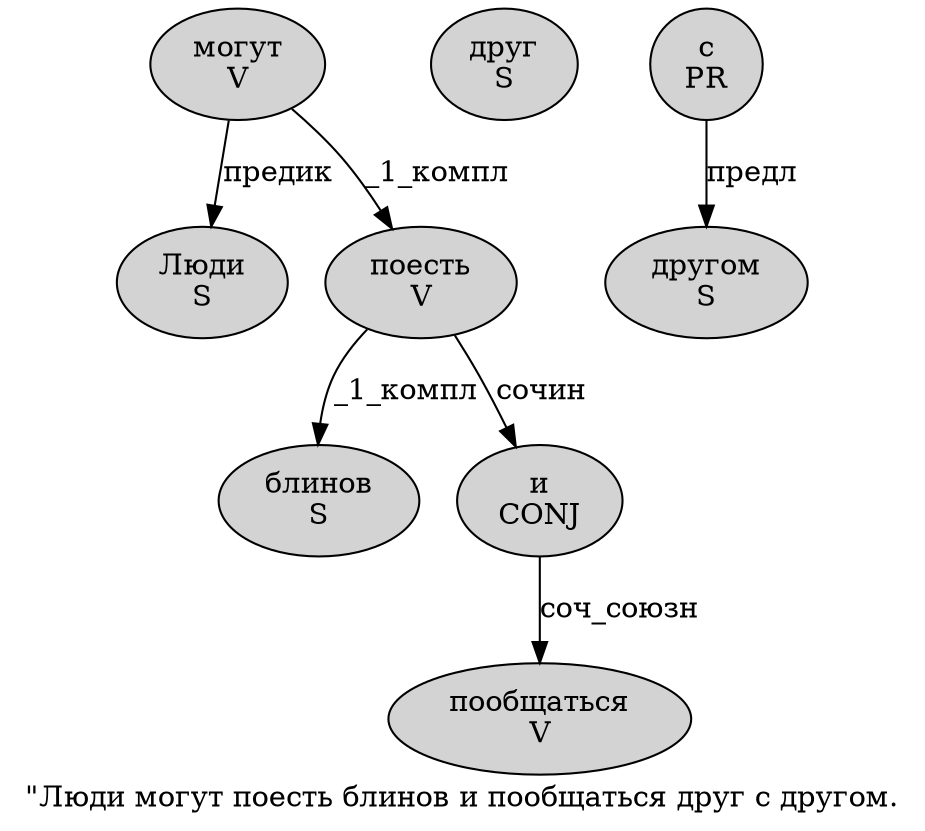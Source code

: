 digraph SENTENCE_741 {
	graph [label="\"Люди могут поесть блинов и пообщаться друг с другом."]
	node [style=filled]
		1 [label="Люди
S" color="" fillcolor=lightgray penwidth=1 shape=ellipse]
		2 [label="могут
V" color="" fillcolor=lightgray penwidth=1 shape=ellipse]
		3 [label="поесть
V" color="" fillcolor=lightgray penwidth=1 shape=ellipse]
		4 [label="блинов
S" color="" fillcolor=lightgray penwidth=1 shape=ellipse]
		5 [label="и
CONJ" color="" fillcolor=lightgray penwidth=1 shape=ellipse]
		6 [label="пообщаться
V" color="" fillcolor=lightgray penwidth=1 shape=ellipse]
		7 [label="друг
S" color="" fillcolor=lightgray penwidth=1 shape=ellipse]
		8 [label="с
PR" color="" fillcolor=lightgray penwidth=1 shape=ellipse]
		9 [label="другом
S" color="" fillcolor=lightgray penwidth=1 shape=ellipse]
			3 -> 4 [label="_1_компл"]
			3 -> 5 [label="сочин"]
			5 -> 6 [label="соч_союзн"]
			8 -> 9 [label="предл"]
			2 -> 1 [label="предик"]
			2 -> 3 [label="_1_компл"]
}